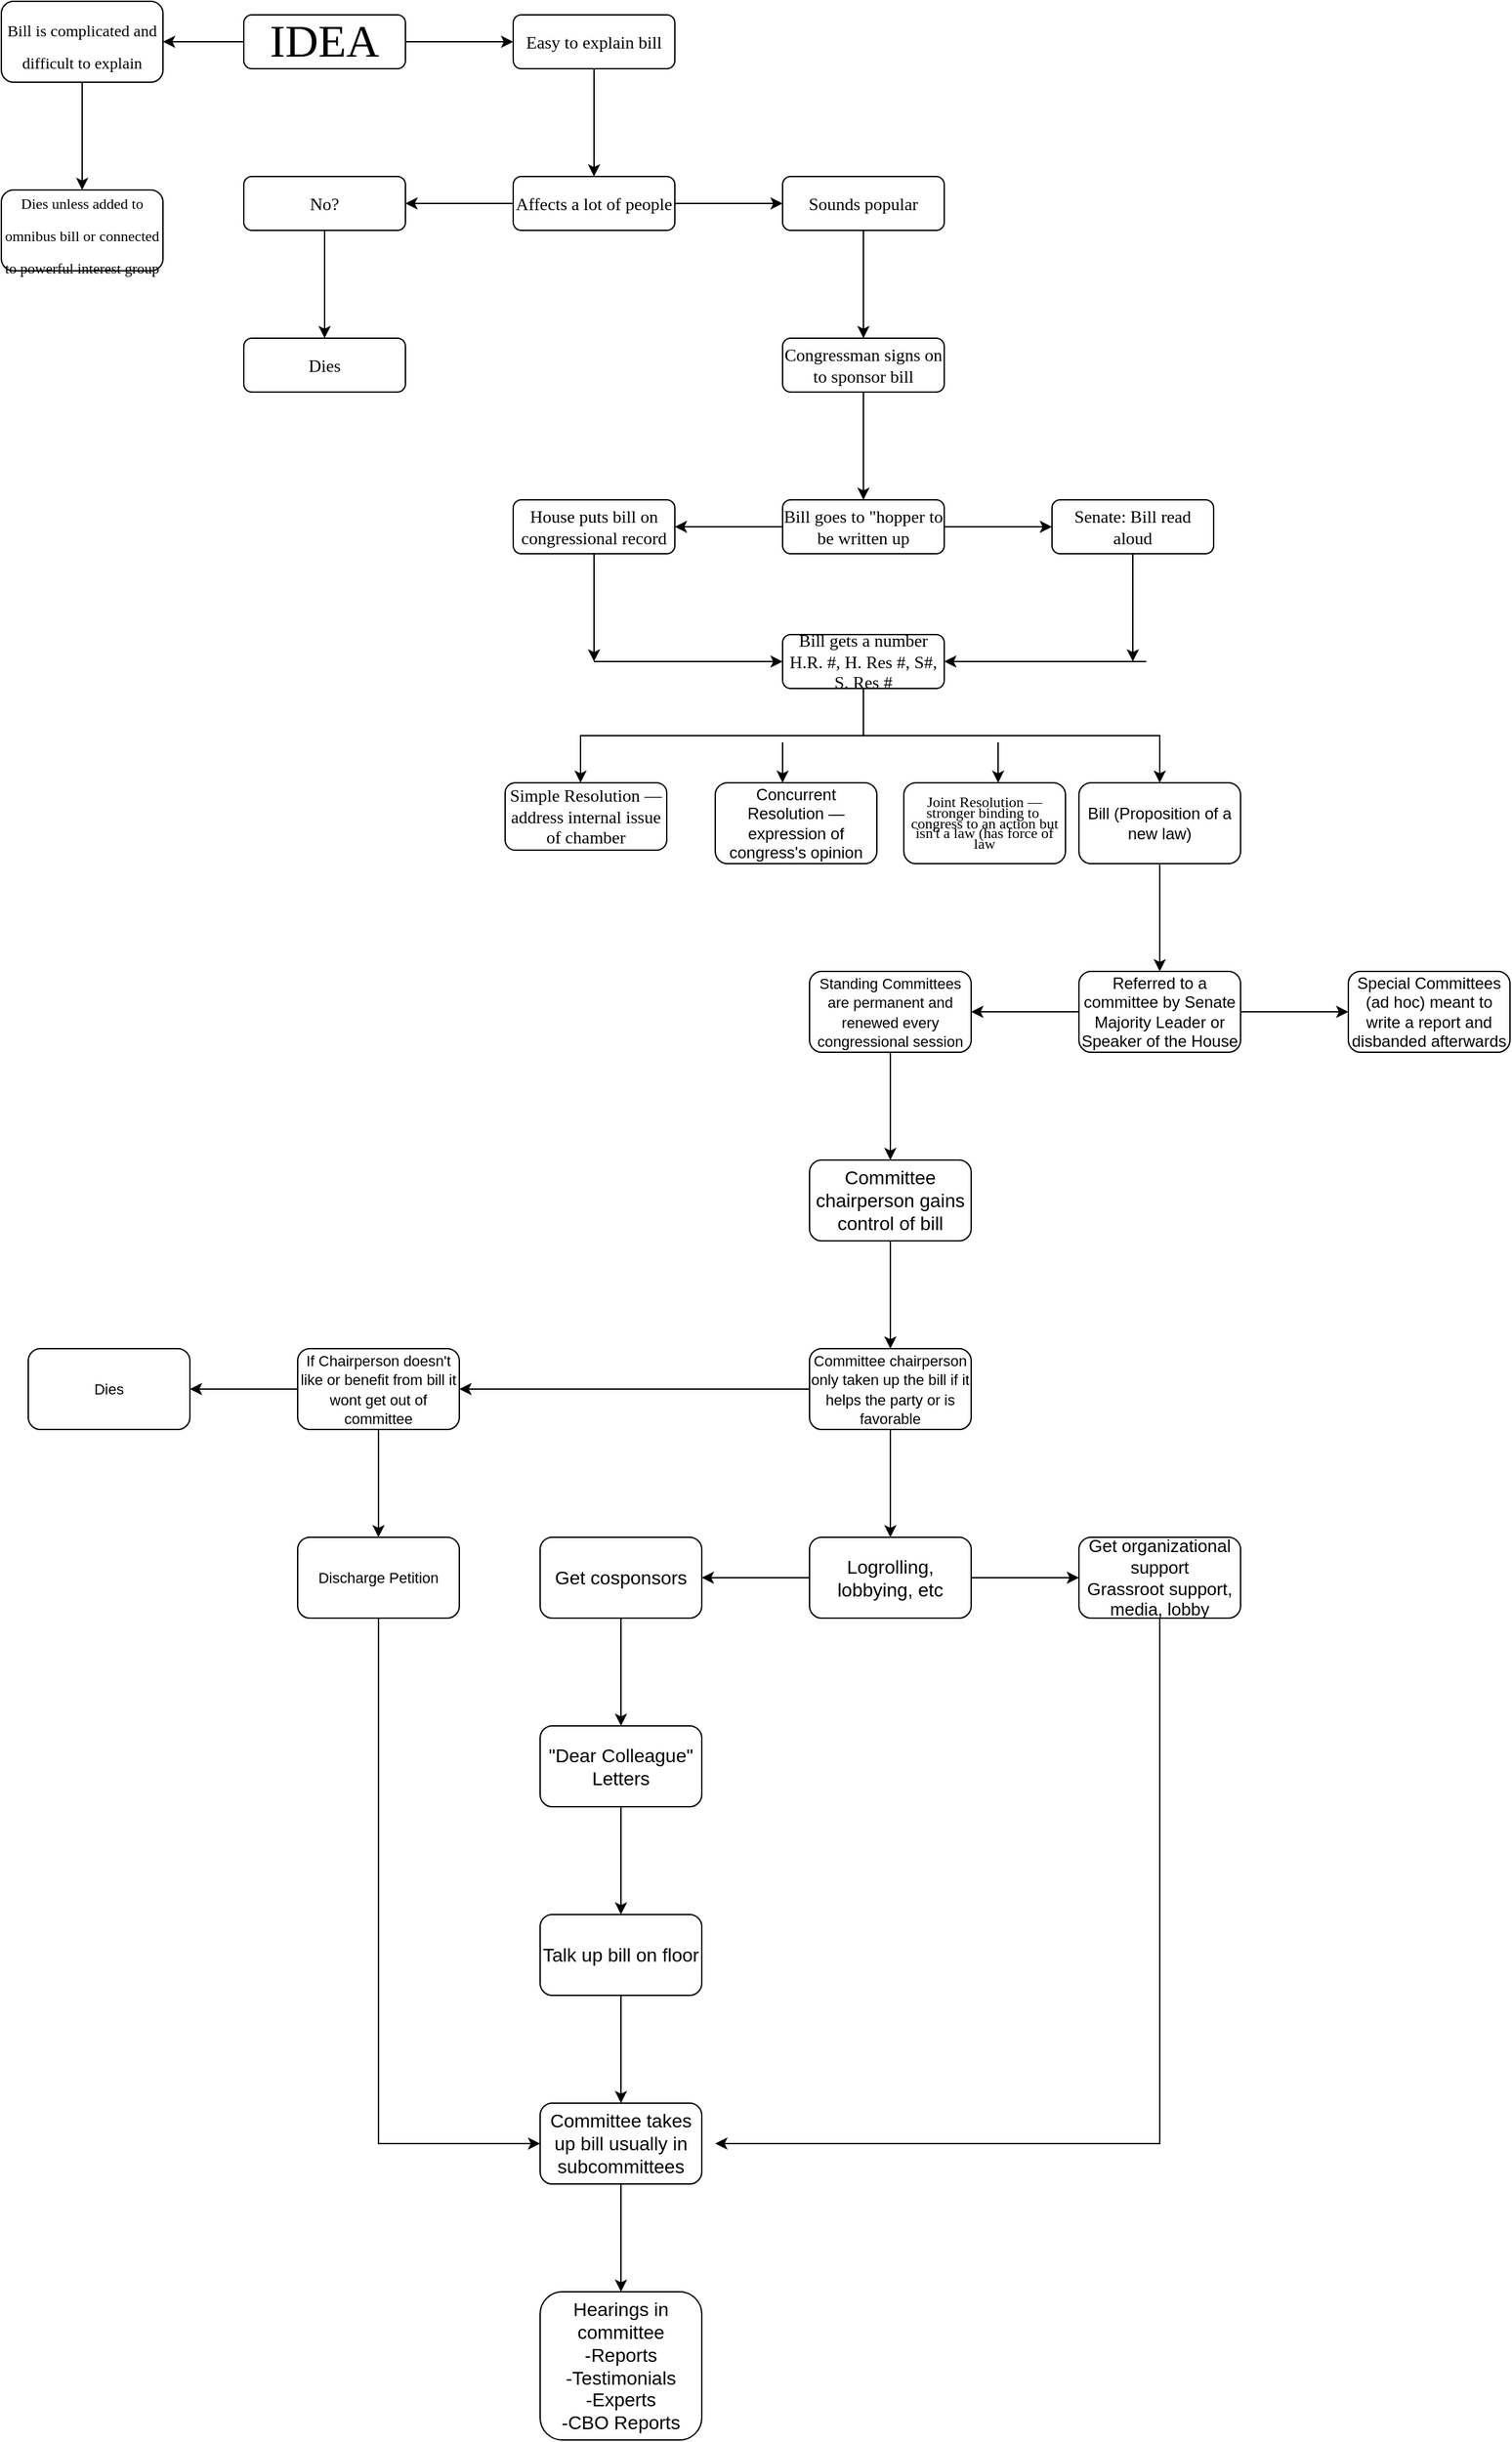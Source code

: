 <mxfile version="20.6.0" type="github">
  <diagram id="C5RBs43oDa-KdzZeNtuy" name="Page-1">
    <mxGraphModel dx="2133" dy="871" grid="1" gridSize="10" guides="1" tooltips="1" connect="1" arrows="1" fold="1" page="1" pageScale="1" pageWidth="827" pageHeight="1169" math="0" shadow="0">
      <root>
        <mxCell id="WIyWlLk6GJQsqaUBKTNV-0" />
        <mxCell id="WIyWlLk6GJQsqaUBKTNV-1" parent="WIyWlLk6GJQsqaUBKTNV-0" />
        <mxCell id="nTinVmcu9oHWkOwA1oCq-3" value="" style="edgeStyle=orthogonalEdgeStyle;rounded=0;orthogonalLoop=1;jettySize=auto;html=1;fontFamily=Times New Roman;fontSize=12;" edge="1" parent="WIyWlLk6GJQsqaUBKTNV-1" source="WIyWlLk6GJQsqaUBKTNV-3" target="nTinVmcu9oHWkOwA1oCq-1">
          <mxGeometry relative="1" as="geometry" />
        </mxCell>
        <mxCell id="nTinVmcu9oHWkOwA1oCq-8" value="" style="edgeStyle=orthogonalEdgeStyle;rounded=0;orthogonalLoop=1;jettySize=auto;html=1;fontFamily=Times New Roman;fontSize=11;" edge="1" parent="WIyWlLk6GJQsqaUBKTNV-1" source="WIyWlLk6GJQsqaUBKTNV-3" target="nTinVmcu9oHWkOwA1oCq-7">
          <mxGeometry relative="1" as="geometry" />
        </mxCell>
        <mxCell id="WIyWlLk6GJQsqaUBKTNV-3" value="&lt;font face=&quot;Times New Roman&quot;&gt;&lt;span style=&quot;font-size: 34px;&quot;&gt;IDEA&lt;/span&gt;&lt;/font&gt;" style="rounded=1;whiteSpace=wrap;html=1;fontSize=12;glass=0;strokeWidth=1;shadow=0;" parent="WIyWlLk6GJQsqaUBKTNV-1" vertex="1">
          <mxGeometry x="160" y="80" width="120" height="40" as="geometry" />
        </mxCell>
        <mxCell id="nTinVmcu9oHWkOwA1oCq-5" value="" style="edgeStyle=orthogonalEdgeStyle;rounded=0;orthogonalLoop=1;jettySize=auto;html=1;fontFamily=Times New Roman;fontSize=12;" edge="1" parent="WIyWlLk6GJQsqaUBKTNV-1" source="nTinVmcu9oHWkOwA1oCq-1" target="nTinVmcu9oHWkOwA1oCq-4">
          <mxGeometry relative="1" as="geometry" />
        </mxCell>
        <mxCell id="nTinVmcu9oHWkOwA1oCq-1" value="&lt;font style=&quot;font-size: 12px;&quot;&gt;Bill is complicated and difficult to explain&lt;/font&gt;" style="whiteSpace=wrap;html=1;rounded=1;glass=0;strokeWidth=1;shadow=0;fontFamily=Times New Roman;fontSize=20;" vertex="1" parent="WIyWlLk6GJQsqaUBKTNV-1">
          <mxGeometry x="-20" y="70" width="120" height="60" as="geometry" />
        </mxCell>
        <mxCell id="nTinVmcu9oHWkOwA1oCq-4" value="&lt;font style=&quot;font-size: 11px;&quot;&gt;Dies unless added to omnibus bill or connected to powerful interest group&lt;/font&gt;" style="whiteSpace=wrap;html=1;rounded=1;glass=0;strokeWidth=1;shadow=0;fontFamily=Times New Roman;fontSize=20;" vertex="1" parent="WIyWlLk6GJQsqaUBKTNV-1">
          <mxGeometry x="-20" y="210" width="120" height="60" as="geometry" />
        </mxCell>
        <mxCell id="nTinVmcu9oHWkOwA1oCq-10" value="" style="edgeStyle=orthogonalEdgeStyle;rounded=0;orthogonalLoop=1;jettySize=auto;html=1;fontFamily=Times New Roman;fontSize=13;" edge="1" parent="WIyWlLk6GJQsqaUBKTNV-1" source="nTinVmcu9oHWkOwA1oCq-7" target="nTinVmcu9oHWkOwA1oCq-9">
          <mxGeometry relative="1" as="geometry" />
        </mxCell>
        <mxCell id="nTinVmcu9oHWkOwA1oCq-7" value="&lt;font style=&quot;font-size: 13px;&quot; face=&quot;Times New Roman&quot;&gt;Easy to explain bill&lt;/font&gt;" style="rounded=1;whiteSpace=wrap;html=1;fontSize=12;glass=0;strokeWidth=1;shadow=0;" vertex="1" parent="WIyWlLk6GJQsqaUBKTNV-1">
          <mxGeometry x="360" y="80" width="120" height="40" as="geometry" />
        </mxCell>
        <mxCell id="nTinVmcu9oHWkOwA1oCq-12" value="" style="edgeStyle=orthogonalEdgeStyle;rounded=0;orthogonalLoop=1;jettySize=auto;html=1;fontFamily=Times New Roman;fontSize=13;" edge="1" parent="WIyWlLk6GJQsqaUBKTNV-1" source="nTinVmcu9oHWkOwA1oCq-9" target="nTinVmcu9oHWkOwA1oCq-11">
          <mxGeometry relative="1" as="geometry" />
        </mxCell>
        <mxCell id="nTinVmcu9oHWkOwA1oCq-16" value="" style="edgeStyle=orthogonalEdgeStyle;rounded=0;orthogonalLoop=1;jettySize=auto;html=1;fontFamily=Times New Roman;fontSize=34;" edge="1" parent="WIyWlLk6GJQsqaUBKTNV-1" source="nTinVmcu9oHWkOwA1oCq-9" target="nTinVmcu9oHWkOwA1oCq-15">
          <mxGeometry relative="1" as="geometry" />
        </mxCell>
        <mxCell id="nTinVmcu9oHWkOwA1oCq-9" value="&lt;font style=&quot;font-size: 13px;&quot; face=&quot;Times New Roman&quot;&gt;Affects a lot of people&lt;/font&gt;" style="rounded=1;whiteSpace=wrap;html=1;fontSize=12;glass=0;strokeWidth=1;shadow=0;" vertex="1" parent="WIyWlLk6GJQsqaUBKTNV-1">
          <mxGeometry x="360" y="200" width="120" height="40" as="geometry" />
        </mxCell>
        <mxCell id="nTinVmcu9oHWkOwA1oCq-14" value="" style="edgeStyle=orthogonalEdgeStyle;rounded=0;orthogonalLoop=1;jettySize=auto;html=1;fontFamily=Times New Roman;fontSize=13;" edge="1" parent="WIyWlLk6GJQsqaUBKTNV-1" source="nTinVmcu9oHWkOwA1oCq-11" target="nTinVmcu9oHWkOwA1oCq-13">
          <mxGeometry relative="1" as="geometry" />
        </mxCell>
        <mxCell id="nTinVmcu9oHWkOwA1oCq-11" value="&lt;font style=&quot;font-size: 13px;&quot; face=&quot;Times New Roman&quot;&gt;No?&lt;/font&gt;" style="rounded=1;whiteSpace=wrap;html=1;fontSize=12;glass=0;strokeWidth=1;shadow=0;" vertex="1" parent="WIyWlLk6GJQsqaUBKTNV-1">
          <mxGeometry x="160" y="200" width="120" height="40" as="geometry" />
        </mxCell>
        <mxCell id="nTinVmcu9oHWkOwA1oCq-13" value="&lt;font style=&quot;font-size: 13px;&quot; face=&quot;Times New Roman&quot;&gt;Dies&lt;/font&gt;" style="rounded=1;whiteSpace=wrap;html=1;fontSize=12;glass=0;strokeWidth=1;shadow=0;" vertex="1" parent="WIyWlLk6GJQsqaUBKTNV-1">
          <mxGeometry x="160" y="320" width="120" height="40" as="geometry" />
        </mxCell>
        <mxCell id="nTinVmcu9oHWkOwA1oCq-18" value="" style="edgeStyle=orthogonalEdgeStyle;rounded=0;orthogonalLoop=1;jettySize=auto;html=1;fontFamily=Times New Roman;fontSize=34;" edge="1" parent="WIyWlLk6GJQsqaUBKTNV-1" source="nTinVmcu9oHWkOwA1oCq-15" target="nTinVmcu9oHWkOwA1oCq-17">
          <mxGeometry relative="1" as="geometry" />
        </mxCell>
        <mxCell id="nTinVmcu9oHWkOwA1oCq-15" value="&lt;font style=&quot;font-size: 13px;&quot; face=&quot;Times New Roman&quot;&gt;Sounds popular&lt;/font&gt;" style="rounded=1;whiteSpace=wrap;html=1;fontSize=12;glass=0;strokeWidth=1;shadow=0;" vertex="1" parent="WIyWlLk6GJQsqaUBKTNV-1">
          <mxGeometry x="560" y="200" width="120" height="40" as="geometry" />
        </mxCell>
        <mxCell id="nTinVmcu9oHWkOwA1oCq-21" value="" style="edgeStyle=orthogonalEdgeStyle;rounded=0;orthogonalLoop=1;jettySize=auto;html=1;fontFamily=Times New Roman;fontSize=34;" edge="1" parent="WIyWlLk6GJQsqaUBKTNV-1" source="nTinVmcu9oHWkOwA1oCq-17" target="nTinVmcu9oHWkOwA1oCq-20">
          <mxGeometry relative="1" as="geometry" />
        </mxCell>
        <mxCell id="nTinVmcu9oHWkOwA1oCq-17" value="&lt;font style=&quot;font-size: 13px;&quot; face=&quot;Times New Roman&quot;&gt;Congressman signs on to sponsor bill&lt;/font&gt;" style="rounded=1;whiteSpace=wrap;html=1;fontSize=12;glass=0;strokeWidth=1;shadow=0;" vertex="1" parent="WIyWlLk6GJQsqaUBKTNV-1">
          <mxGeometry x="560" y="320" width="120" height="40" as="geometry" />
        </mxCell>
        <mxCell id="nTinVmcu9oHWkOwA1oCq-23" value="" style="edgeStyle=orthogonalEdgeStyle;rounded=0;orthogonalLoop=1;jettySize=auto;html=1;fontFamily=Times New Roman;fontSize=34;" edge="1" parent="WIyWlLk6GJQsqaUBKTNV-1" source="nTinVmcu9oHWkOwA1oCq-20" target="nTinVmcu9oHWkOwA1oCq-22">
          <mxGeometry relative="1" as="geometry" />
        </mxCell>
        <mxCell id="nTinVmcu9oHWkOwA1oCq-25" value="" style="edgeStyle=orthogonalEdgeStyle;rounded=0;orthogonalLoop=1;jettySize=auto;html=1;fontFamily=Times New Roman;fontSize=34;" edge="1" parent="WIyWlLk6GJQsqaUBKTNV-1" source="nTinVmcu9oHWkOwA1oCq-20" target="nTinVmcu9oHWkOwA1oCq-24">
          <mxGeometry relative="1" as="geometry" />
        </mxCell>
        <mxCell id="nTinVmcu9oHWkOwA1oCq-20" value="&lt;font style=&quot;font-size: 13px;&quot; face=&quot;Times New Roman&quot;&gt;Bill goes to &quot;hopper to be written up&lt;/font&gt;" style="rounded=1;whiteSpace=wrap;html=1;fontSize=12;glass=0;strokeWidth=1;shadow=0;" vertex="1" parent="WIyWlLk6GJQsqaUBKTNV-1">
          <mxGeometry x="560" y="440" width="120" height="40" as="geometry" />
        </mxCell>
        <mxCell id="nTinVmcu9oHWkOwA1oCq-27" value="" style="edgeStyle=orthogonalEdgeStyle;rounded=0;orthogonalLoop=1;jettySize=auto;html=1;fontFamily=Times New Roman;fontSize=34;" edge="1" parent="WIyWlLk6GJQsqaUBKTNV-1" source="nTinVmcu9oHWkOwA1oCq-22">
          <mxGeometry relative="1" as="geometry">
            <mxPoint x="420" y="560" as="targetPoint" />
          </mxGeometry>
        </mxCell>
        <mxCell id="nTinVmcu9oHWkOwA1oCq-22" value="&lt;font style=&quot;&quot; face=&quot;Times New Roman&quot;&gt;&lt;span style=&quot;font-size: 13px;&quot;&gt;House puts bill on congressional&amp;nbsp;record&lt;/span&gt;&lt;/font&gt;" style="rounded=1;whiteSpace=wrap;html=1;fontSize=12;glass=0;strokeWidth=1;shadow=0;" vertex="1" parent="WIyWlLk6GJQsqaUBKTNV-1">
          <mxGeometry x="360" y="440" width="120" height="40" as="geometry" />
        </mxCell>
        <mxCell id="nTinVmcu9oHWkOwA1oCq-31" value="" style="edgeStyle=orthogonalEdgeStyle;rounded=0;orthogonalLoop=1;jettySize=auto;html=1;fontFamily=Times New Roman;fontSize=34;" edge="1" parent="WIyWlLk6GJQsqaUBKTNV-1" source="nTinVmcu9oHWkOwA1oCq-24">
          <mxGeometry relative="1" as="geometry">
            <mxPoint x="820" y="560" as="targetPoint" />
          </mxGeometry>
        </mxCell>
        <mxCell id="nTinVmcu9oHWkOwA1oCq-24" value="&lt;font style=&quot;font-size: 13px;&quot; face=&quot;Times New Roman&quot;&gt;Senate: Bill read aloud&lt;/font&gt;" style="rounded=1;whiteSpace=wrap;html=1;fontSize=12;glass=0;strokeWidth=1;shadow=0;" vertex="1" parent="WIyWlLk6GJQsqaUBKTNV-1">
          <mxGeometry x="760" y="440" width="120" height="40" as="geometry" />
        </mxCell>
        <mxCell id="nTinVmcu9oHWkOwA1oCq-28" value="" style="endArrow=classic;html=1;rounded=0;fontFamily=Times New Roman;fontSize=34;" edge="1" parent="WIyWlLk6GJQsqaUBKTNV-1">
          <mxGeometry width="50" height="50" relative="1" as="geometry">
            <mxPoint x="420" y="560" as="sourcePoint" />
            <mxPoint x="560" y="560" as="targetPoint" />
          </mxGeometry>
        </mxCell>
        <mxCell id="nTinVmcu9oHWkOwA1oCq-29" value="" style="endArrow=classic;html=1;rounded=0;fontFamily=Times New Roman;fontSize=34;" edge="1" parent="WIyWlLk6GJQsqaUBKTNV-1">
          <mxGeometry width="50" height="50" relative="1" as="geometry">
            <mxPoint x="830" y="560" as="sourcePoint" />
            <mxPoint x="680" y="560" as="targetPoint" />
          </mxGeometry>
        </mxCell>
        <mxCell id="nTinVmcu9oHWkOwA1oCq-36" value="" style="edgeStyle=orthogonalEdgeStyle;rounded=0;orthogonalLoop=1;jettySize=auto;html=1;fontFamily=Times New Roman;fontSize=34;" edge="1" parent="WIyWlLk6GJQsqaUBKTNV-1" source="nTinVmcu9oHWkOwA1oCq-32" target="nTinVmcu9oHWkOwA1oCq-35">
          <mxGeometry relative="1" as="geometry">
            <Array as="points">
              <mxPoint x="620" y="615" />
              <mxPoint x="410" y="615" />
              <mxPoint x="410" y="675" />
            </Array>
          </mxGeometry>
        </mxCell>
        <mxCell id="nTinVmcu9oHWkOwA1oCq-32" value="&lt;font style=&quot;font-size: 13px;&quot; face=&quot;Times New Roman&quot;&gt;Bill gets a number&lt;br&gt;H.R. #, H. Res #, S#, S. Res #&lt;br&gt;&lt;/font&gt;" style="rounded=1;whiteSpace=wrap;html=1;fontSize=12;glass=0;strokeWidth=1;shadow=0;" vertex="1" parent="WIyWlLk6GJQsqaUBKTNV-1">
          <mxGeometry x="560" y="540" width="120" height="40" as="geometry" />
        </mxCell>
        <mxCell id="nTinVmcu9oHWkOwA1oCq-35" value="&lt;font style=&quot;font-size: 13px;&quot; face=&quot;Times New Roman&quot;&gt;Simple Resolution — address internal issue of chamber&lt;br&gt;&lt;/font&gt;" style="rounded=1;whiteSpace=wrap;html=1;fontSize=12;glass=0;strokeWidth=1;shadow=0;" vertex="1" parent="WIyWlLk6GJQsqaUBKTNV-1">
          <mxGeometry x="354" y="650" width="120" height="50" as="geometry" />
        </mxCell>
        <mxCell id="nTinVmcu9oHWkOwA1oCq-38" value="" style="endArrow=classic;html=1;rounded=0;fontFamily=Times New Roman;fontSize=34;" edge="1" parent="WIyWlLk6GJQsqaUBKTNV-1">
          <mxGeometry width="50" height="50" relative="1" as="geometry">
            <mxPoint x="560" y="620" as="sourcePoint" />
            <mxPoint x="560" y="650" as="targetPoint" />
          </mxGeometry>
        </mxCell>
        <mxCell id="nTinVmcu9oHWkOwA1oCq-39" value="Concurrent Resolution — expression of congress&#39;s opinion" style="whiteSpace=wrap;html=1;rounded=1;glass=0;strokeWidth=1;shadow=0;" vertex="1" parent="WIyWlLk6GJQsqaUBKTNV-1">
          <mxGeometry x="510" y="650" width="120" height="60" as="geometry" />
        </mxCell>
        <mxCell id="nTinVmcu9oHWkOwA1oCq-41" value="" style="edgeStyle=orthogonalEdgeStyle;rounded=0;orthogonalLoop=1;jettySize=auto;html=1;fontFamily=Times New Roman;fontSize=34;" edge="1" parent="WIyWlLk6GJQsqaUBKTNV-1">
          <mxGeometry relative="1" as="geometry">
            <mxPoint x="620" y="580" as="sourcePoint" />
            <mxPoint x="840" y="650" as="targetPoint" />
            <Array as="points">
              <mxPoint x="620" y="615" />
              <mxPoint x="840" y="615" />
              <mxPoint x="840" y="650" />
            </Array>
          </mxGeometry>
        </mxCell>
        <mxCell id="nTinVmcu9oHWkOwA1oCq-49" value="" style="edgeStyle=orthogonalEdgeStyle;rounded=0;orthogonalLoop=1;jettySize=auto;html=1;fontFamily=Times New Roman;fontSize=11;" edge="1" parent="WIyWlLk6GJQsqaUBKTNV-1" source="nTinVmcu9oHWkOwA1oCq-42" target="nTinVmcu9oHWkOwA1oCq-48">
          <mxGeometry relative="1" as="geometry" />
        </mxCell>
        <mxCell id="nTinVmcu9oHWkOwA1oCq-42" value="Bill (Proposition of a new law)" style="whiteSpace=wrap;html=1;rounded=1;glass=0;strokeWidth=1;shadow=0;" vertex="1" parent="WIyWlLk6GJQsqaUBKTNV-1">
          <mxGeometry x="780" y="650" width="120" height="60" as="geometry" />
        </mxCell>
        <mxCell id="nTinVmcu9oHWkOwA1oCq-44" value="" style="endArrow=classic;html=1;rounded=0;fontFamily=Times New Roman;fontSize=34;" edge="1" parent="WIyWlLk6GJQsqaUBKTNV-1">
          <mxGeometry width="50" height="50" relative="1" as="geometry">
            <mxPoint x="720" y="620" as="sourcePoint" />
            <mxPoint x="720" y="650" as="targetPoint" />
            <Array as="points">
              <mxPoint x="720" y="640" />
            </Array>
          </mxGeometry>
        </mxCell>
        <mxCell id="nTinVmcu9oHWkOwA1oCq-45" value="&lt;p style=&quot;line-height: 70%; font-size: 11px;&quot;&gt;&lt;font style=&quot;font-size: 11px;&quot;&gt;Joint Resolution — stronger binding to&amp;nbsp; congress to an action but isn&#39;t a law (has force of law&lt;/font&gt;&lt;/p&gt;" style="rounded=1;whiteSpace=wrap;html=1;fontFamily=Times New Roman;fontSize=34;" vertex="1" parent="WIyWlLk6GJQsqaUBKTNV-1">
          <mxGeometry x="650" y="650" width="120" height="60" as="geometry" />
        </mxCell>
        <mxCell id="nTinVmcu9oHWkOwA1oCq-51" value="" style="edgeStyle=orthogonalEdgeStyle;rounded=0;orthogonalLoop=1;jettySize=auto;html=1;fontFamily=Times New Roman;fontSize=11;" edge="1" parent="WIyWlLk6GJQsqaUBKTNV-1" source="nTinVmcu9oHWkOwA1oCq-48" target="nTinVmcu9oHWkOwA1oCq-50">
          <mxGeometry relative="1" as="geometry" />
        </mxCell>
        <mxCell id="nTinVmcu9oHWkOwA1oCq-53" value="" style="edgeStyle=orthogonalEdgeStyle;rounded=0;orthogonalLoop=1;jettySize=auto;html=1;fontFamily=Times New Roman;fontSize=11;" edge="1" parent="WIyWlLk6GJQsqaUBKTNV-1" source="nTinVmcu9oHWkOwA1oCq-48" target="nTinVmcu9oHWkOwA1oCq-52">
          <mxGeometry relative="1" as="geometry" />
        </mxCell>
        <mxCell id="nTinVmcu9oHWkOwA1oCq-48" value="Referred to a committee by Senate Majority Leader or Speaker of the House" style="whiteSpace=wrap;html=1;rounded=1;glass=0;strokeWidth=1;shadow=0;" vertex="1" parent="WIyWlLk6GJQsqaUBKTNV-1">
          <mxGeometry x="780" y="790" width="120" height="60" as="geometry" />
        </mxCell>
        <mxCell id="nTinVmcu9oHWkOwA1oCq-50" value="Special Committees (ad hoc) meant to write a report and disbanded afterwards" style="whiteSpace=wrap;html=1;rounded=1;glass=0;strokeWidth=1;shadow=0;" vertex="1" parent="WIyWlLk6GJQsqaUBKTNV-1">
          <mxGeometry x="980" y="790" width="120" height="60" as="geometry" />
        </mxCell>
        <mxCell id="nTinVmcu9oHWkOwA1oCq-56" value="" style="edgeStyle=orthogonalEdgeStyle;rounded=0;orthogonalLoop=1;jettySize=auto;html=1;fontFamily=Times New Roman;fontSize=11;" edge="1" parent="WIyWlLk6GJQsqaUBKTNV-1" source="nTinVmcu9oHWkOwA1oCq-52" target="nTinVmcu9oHWkOwA1oCq-55">
          <mxGeometry relative="1" as="geometry" />
        </mxCell>
        <mxCell id="nTinVmcu9oHWkOwA1oCq-52" value="&lt;font style=&quot;font-size: 11px;&quot;&gt;Standing Committees are permanent and renewed every congressional session&lt;/font&gt;" style="whiteSpace=wrap;html=1;rounded=1;glass=0;strokeWidth=1;shadow=0;" vertex="1" parent="WIyWlLk6GJQsqaUBKTNV-1">
          <mxGeometry x="580" y="790" width="120" height="60" as="geometry" />
        </mxCell>
        <mxCell id="nTinVmcu9oHWkOwA1oCq-58" value="" style="edgeStyle=orthogonalEdgeStyle;rounded=0;orthogonalLoop=1;jettySize=auto;html=1;fontFamily=Times New Roman;fontSize=14;" edge="1" parent="WIyWlLk6GJQsqaUBKTNV-1" source="nTinVmcu9oHWkOwA1oCq-55" target="nTinVmcu9oHWkOwA1oCq-57">
          <mxGeometry relative="1" as="geometry" />
        </mxCell>
        <mxCell id="nTinVmcu9oHWkOwA1oCq-55" value="&lt;font style=&quot;font-size: 14px;&quot;&gt;Committee chairperson gains control of bill&lt;/font&gt;" style="whiteSpace=wrap;html=1;rounded=1;glass=0;strokeWidth=1;shadow=0;" vertex="1" parent="WIyWlLk6GJQsqaUBKTNV-1">
          <mxGeometry x="580" y="930" width="120" height="60" as="geometry" />
        </mxCell>
        <mxCell id="nTinVmcu9oHWkOwA1oCq-60" value="" style="edgeStyle=orthogonalEdgeStyle;rounded=0;orthogonalLoop=1;jettySize=auto;html=1;fontFamily=Times New Roman;fontSize=11;" edge="1" parent="WIyWlLk6GJQsqaUBKTNV-1" source="nTinVmcu9oHWkOwA1oCq-57" target="nTinVmcu9oHWkOwA1oCq-59">
          <mxGeometry relative="1" as="geometry" />
        </mxCell>
        <mxCell id="nTinVmcu9oHWkOwA1oCq-67" value="" style="edgeStyle=orthogonalEdgeStyle;rounded=0;orthogonalLoop=1;jettySize=auto;html=1;fontFamily=Times New Roman;fontSize=11;" edge="1" parent="WIyWlLk6GJQsqaUBKTNV-1" source="nTinVmcu9oHWkOwA1oCq-57" target="nTinVmcu9oHWkOwA1oCq-66">
          <mxGeometry relative="1" as="geometry" />
        </mxCell>
        <mxCell id="nTinVmcu9oHWkOwA1oCq-57" value="&lt;font style=&quot;font-size: 11px;&quot;&gt;Committee chairperson only taken up the bill if it helps the party or is favorable&lt;/font&gt;" style="whiteSpace=wrap;html=1;rounded=1;glass=0;strokeWidth=1;shadow=0;" vertex="1" parent="WIyWlLk6GJQsqaUBKTNV-1">
          <mxGeometry x="580" y="1070" width="120" height="60" as="geometry" />
        </mxCell>
        <mxCell id="nTinVmcu9oHWkOwA1oCq-62" value="" style="edgeStyle=orthogonalEdgeStyle;rounded=0;orthogonalLoop=1;jettySize=auto;html=1;fontFamily=Times New Roman;fontSize=11;" edge="1" parent="WIyWlLk6GJQsqaUBKTNV-1" source="nTinVmcu9oHWkOwA1oCq-59" target="nTinVmcu9oHWkOwA1oCq-61">
          <mxGeometry relative="1" as="geometry" />
        </mxCell>
        <mxCell id="nTinVmcu9oHWkOwA1oCq-65" value="" style="edgeStyle=orthogonalEdgeStyle;rounded=0;orthogonalLoop=1;jettySize=auto;html=1;fontFamily=Times New Roman;fontSize=11;" edge="1" parent="WIyWlLk6GJQsqaUBKTNV-1" source="nTinVmcu9oHWkOwA1oCq-59" target="nTinVmcu9oHWkOwA1oCq-64">
          <mxGeometry relative="1" as="geometry" />
        </mxCell>
        <mxCell id="nTinVmcu9oHWkOwA1oCq-59" value="&lt;font style=&quot;font-size: 11px;&quot;&gt;If Chairperson doesn&#39;t like or benefit from bill it wont get out of committee&lt;/font&gt;" style="whiteSpace=wrap;html=1;rounded=1;glass=0;strokeWidth=1;shadow=0;" vertex="1" parent="WIyWlLk6GJQsqaUBKTNV-1">
          <mxGeometry x="200" y="1070" width="120" height="60" as="geometry" />
        </mxCell>
        <mxCell id="nTinVmcu9oHWkOwA1oCq-61" value="&lt;font style=&quot;font-size: 11px;&quot;&gt;Dies&lt;/font&gt;" style="whiteSpace=wrap;html=1;rounded=1;glass=0;strokeWidth=1;shadow=0;" vertex="1" parent="WIyWlLk6GJQsqaUBKTNV-1">
          <mxGeometry y="1070" width="120" height="60" as="geometry" />
        </mxCell>
        <mxCell id="nTinVmcu9oHWkOwA1oCq-83" value="" style="edgeStyle=orthogonalEdgeStyle;rounded=0;orthogonalLoop=1;jettySize=auto;html=1;fontFamily=Times New Roman;fontSize=13;entryX=0;entryY=0.5;entryDx=0;entryDy=0;" edge="1" parent="WIyWlLk6GJQsqaUBKTNV-1" source="nTinVmcu9oHWkOwA1oCq-64" target="nTinVmcu9oHWkOwA1oCq-80">
          <mxGeometry relative="1" as="geometry">
            <mxPoint x="260" y="1660" as="targetPoint" />
            <Array as="points">
              <mxPoint x="260" y="1660" />
            </Array>
          </mxGeometry>
        </mxCell>
        <mxCell id="nTinVmcu9oHWkOwA1oCq-64" value="&lt;font style=&quot;font-size: 11px;&quot;&gt;Discharge Petition&lt;/font&gt;" style="whiteSpace=wrap;html=1;rounded=1;glass=0;strokeWidth=1;shadow=0;" vertex="1" parent="WIyWlLk6GJQsqaUBKTNV-1">
          <mxGeometry x="200" y="1210" width="120" height="60" as="geometry" />
        </mxCell>
        <mxCell id="nTinVmcu9oHWkOwA1oCq-69" value="" style="edgeStyle=orthogonalEdgeStyle;rounded=0;orthogonalLoop=1;jettySize=auto;html=1;fontFamily=Times New Roman;fontSize=14;" edge="1" parent="WIyWlLk6GJQsqaUBKTNV-1" source="nTinVmcu9oHWkOwA1oCq-66" target="nTinVmcu9oHWkOwA1oCq-68">
          <mxGeometry relative="1" as="geometry" />
        </mxCell>
        <mxCell id="nTinVmcu9oHWkOwA1oCq-76" value="" style="edgeStyle=orthogonalEdgeStyle;rounded=0;orthogonalLoop=1;jettySize=auto;html=1;fontFamily=Times New Roman;fontSize=14;" edge="1" parent="WIyWlLk6GJQsqaUBKTNV-1" source="nTinVmcu9oHWkOwA1oCq-66" target="nTinVmcu9oHWkOwA1oCq-75">
          <mxGeometry relative="1" as="geometry" />
        </mxCell>
        <mxCell id="nTinVmcu9oHWkOwA1oCq-66" value="&lt;font style=&quot;font-size: 14px;&quot;&gt;Logrolling, lobbying, etc&lt;/font&gt;" style="whiteSpace=wrap;html=1;rounded=1;glass=0;strokeWidth=1;shadow=0;" vertex="1" parent="WIyWlLk6GJQsqaUBKTNV-1">
          <mxGeometry x="580" y="1210" width="120" height="60" as="geometry" />
        </mxCell>
        <mxCell id="nTinVmcu9oHWkOwA1oCq-72" value="" style="edgeStyle=orthogonalEdgeStyle;rounded=0;orthogonalLoop=1;jettySize=auto;html=1;fontFamily=Times New Roman;fontSize=14;" edge="1" parent="WIyWlLk6GJQsqaUBKTNV-1" source="nTinVmcu9oHWkOwA1oCq-68" target="nTinVmcu9oHWkOwA1oCq-71">
          <mxGeometry relative="1" as="geometry" />
        </mxCell>
        <mxCell id="nTinVmcu9oHWkOwA1oCq-68" value="&lt;font style=&quot;font-size: 14px;&quot;&gt;Get cosponsors&lt;/font&gt;" style="whiteSpace=wrap;html=1;rounded=1;glass=0;strokeWidth=1;shadow=0;" vertex="1" parent="WIyWlLk6GJQsqaUBKTNV-1">
          <mxGeometry x="380" y="1210" width="120" height="60" as="geometry" />
        </mxCell>
        <mxCell id="nTinVmcu9oHWkOwA1oCq-74" value="" style="edgeStyle=orthogonalEdgeStyle;rounded=0;orthogonalLoop=1;jettySize=auto;html=1;fontFamily=Times New Roman;fontSize=14;" edge="1" parent="WIyWlLk6GJQsqaUBKTNV-1" source="nTinVmcu9oHWkOwA1oCq-71" target="nTinVmcu9oHWkOwA1oCq-73">
          <mxGeometry relative="1" as="geometry" />
        </mxCell>
        <mxCell id="nTinVmcu9oHWkOwA1oCq-71" value="&lt;font style=&quot;font-size: 14px;&quot;&gt;&quot;Dear Colleague&quot; Letters&lt;/font&gt;" style="whiteSpace=wrap;html=1;rounded=1;glass=0;strokeWidth=1;shadow=0;" vertex="1" parent="WIyWlLk6GJQsqaUBKTNV-1">
          <mxGeometry x="380" y="1350" width="120" height="60" as="geometry" />
        </mxCell>
        <mxCell id="nTinVmcu9oHWkOwA1oCq-81" value="" style="edgeStyle=orthogonalEdgeStyle;rounded=0;orthogonalLoop=1;jettySize=auto;html=1;fontFamily=Times New Roman;fontSize=13;" edge="1" parent="WIyWlLk6GJQsqaUBKTNV-1" source="nTinVmcu9oHWkOwA1oCq-73" target="nTinVmcu9oHWkOwA1oCq-80">
          <mxGeometry relative="1" as="geometry" />
        </mxCell>
        <mxCell id="nTinVmcu9oHWkOwA1oCq-73" value="&lt;font style=&quot;font-size: 14px;&quot;&gt;Talk up bill on floor&lt;/font&gt;" style="whiteSpace=wrap;html=1;rounded=1;glass=0;strokeWidth=1;shadow=0;" vertex="1" parent="WIyWlLk6GJQsqaUBKTNV-1">
          <mxGeometry x="380" y="1490" width="120" height="60" as="geometry" />
        </mxCell>
        <mxCell id="nTinVmcu9oHWkOwA1oCq-79" value="" style="edgeStyle=orthogonalEdgeStyle;rounded=0;orthogonalLoop=1;jettySize=auto;html=1;fontFamily=Times New Roman;fontSize=13;" edge="1" parent="WIyWlLk6GJQsqaUBKTNV-1" source="nTinVmcu9oHWkOwA1oCq-75">
          <mxGeometry relative="1" as="geometry">
            <mxPoint x="510" y="1660" as="targetPoint" />
            <Array as="points">
              <mxPoint x="840" y="1660" />
              <mxPoint x="510" y="1660" />
            </Array>
          </mxGeometry>
        </mxCell>
        <mxCell id="nTinVmcu9oHWkOwA1oCq-75" value="&lt;font style=&quot;font-size: 13px;&quot;&gt;Get organizational support&lt;br&gt;Grassroot support, media, lobby&lt;br&gt;&lt;/font&gt;" style="whiteSpace=wrap;html=1;rounded=1;glass=0;strokeWidth=1;shadow=0;" vertex="1" parent="WIyWlLk6GJQsqaUBKTNV-1">
          <mxGeometry x="780" y="1210" width="120" height="60" as="geometry" />
        </mxCell>
        <mxCell id="nTinVmcu9oHWkOwA1oCq-88" value="" style="edgeStyle=orthogonalEdgeStyle;rounded=0;orthogonalLoop=1;jettySize=auto;html=1;fontFamily=Times New Roman;fontSize=13;" edge="1" parent="WIyWlLk6GJQsqaUBKTNV-1" source="nTinVmcu9oHWkOwA1oCq-80" target="nTinVmcu9oHWkOwA1oCq-87">
          <mxGeometry relative="1" as="geometry" />
        </mxCell>
        <mxCell id="nTinVmcu9oHWkOwA1oCq-80" value="&lt;font style=&quot;font-size: 14px;&quot;&gt;Committee takes up bill usually in subcommittees&lt;/font&gt;" style="whiteSpace=wrap;html=1;rounded=1;glass=0;strokeWidth=1;shadow=0;" vertex="1" parent="WIyWlLk6GJQsqaUBKTNV-1">
          <mxGeometry x="380" y="1630" width="120" height="60" as="geometry" />
        </mxCell>
        <mxCell id="nTinVmcu9oHWkOwA1oCq-87" value="&lt;font style=&quot;font-size: 14px;&quot;&gt;Hearings in committee&lt;br&gt;-Reports&lt;br&gt;-Testimonials&lt;br&gt;-Experts&lt;br&gt;-CBO Reports&lt;br&gt;&lt;/font&gt;" style="whiteSpace=wrap;html=1;rounded=1;glass=0;strokeWidth=1;shadow=0;" vertex="1" parent="WIyWlLk6GJQsqaUBKTNV-1">
          <mxGeometry x="380" y="1770" width="120" height="110" as="geometry" />
        </mxCell>
      </root>
    </mxGraphModel>
  </diagram>
</mxfile>
